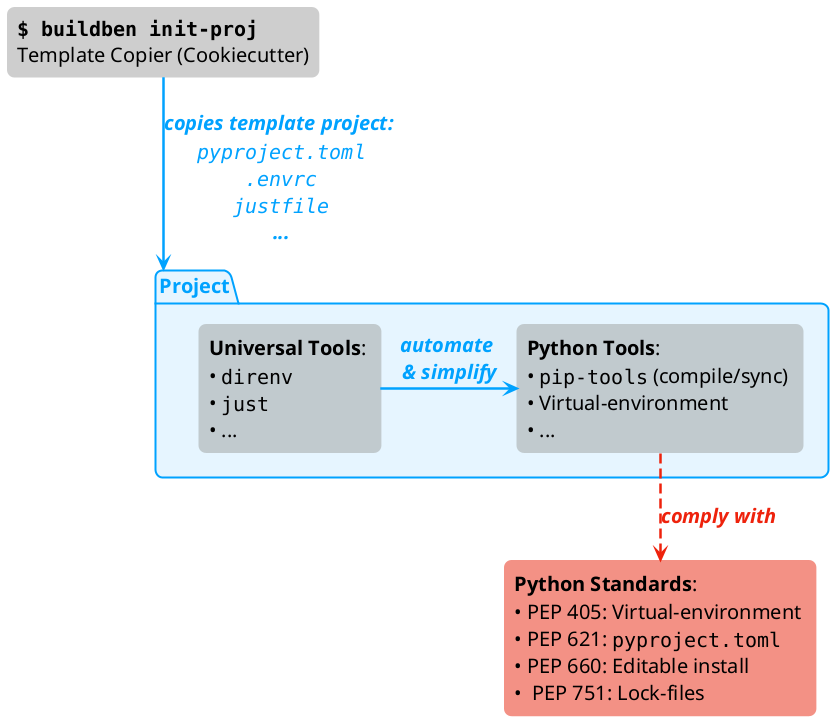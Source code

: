 @startuml
' === Global look & feel =============


' === Global look & feel =============
skinparam defaultFontSize 20
' skinparam BackgroundColor #00000010
skinparam BackgroundColor transparent

' ======================================
skinparam package {
    RoundCorner 15
    BorderThickness 2
    BackgroundColor #00A2FF19
    BorderColor #00A2FF
    FontColor   #00A2FF
}


skinparam rectangle {
  Shadowing false
  BorderColor none
  BackgroundColor #99999977
  RoundCorner 15
}
skinparam defaultFontSize 20


<style>
arrow {
    LineColor #00A2FF
    LineThickness 2.5
    FontColor #00A2FF
    FontStyle italic
}
</style>

rectangle """**$ buildben init-proj**""\nTemplate Copier (Cookiecutter)" as BB 


package "Project" as P{  

  rectangle "**Python Tools**: \n• ""pip-tools"" (compile/sync) \n• Virtual-environment\n• ..." as PyTools 
  rectangle "**Universal Tools**: \n• ""direnv""\n• ""just""\n• ..." as Tools 
}

rectangle "**Python Standards**: \n• PEP 405: Virtual-environment \n• PEP 621: ""pyproject.toml""\n• PEP 660: Editable install\n•  PEP 751: Lock-files" as Standards  #f27f72dc

BB -down-> P : **copies template project:**\n ""pyproject.toml""\n "".envrc""\n ""justfile""\n **...**

Tools -right-> PyTools : **automate** \n**& simplify**

<style>
arrow {
    LineStyle 10-5
    LineColor #EE220C
    FontColor #EE220C

}
</style>
PyTools -down-> Standards : **comply with**


@enduml
